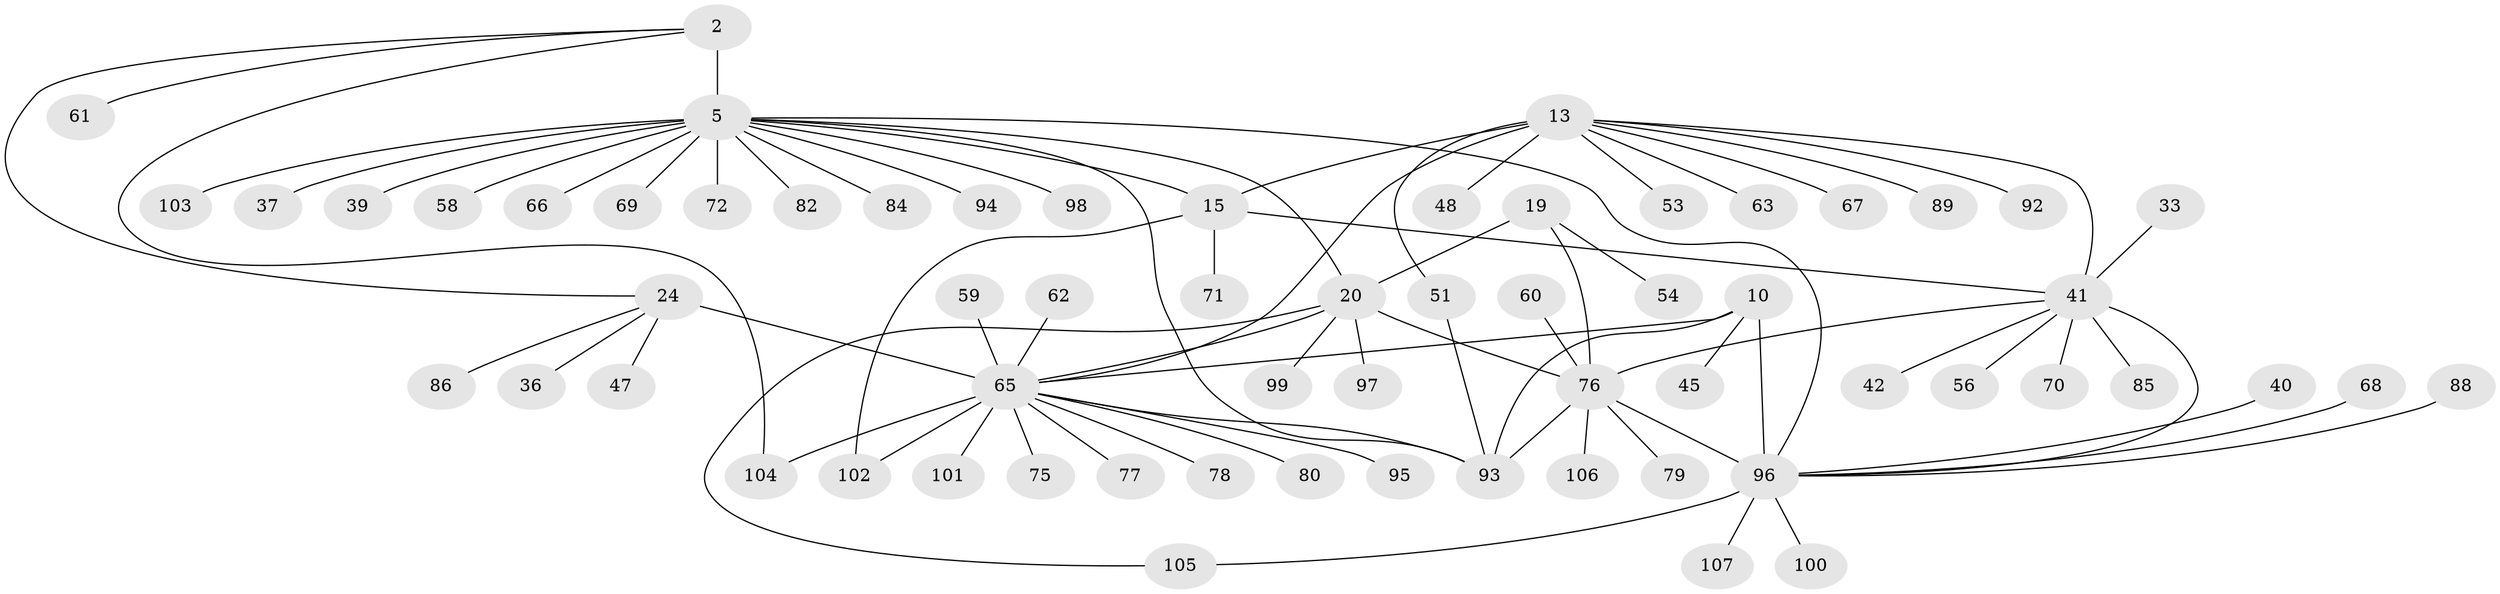 // original degree distribution, {6: 0.037383177570093455, 5: 0.056074766355140186, 9: 0.009345794392523364, 7: 0.056074766355140186, 12: 0.028037383177570093, 11: 0.018691588785046728, 8: 0.018691588785046728, 13: 0.009345794392523364, 4: 0.028037383177570093, 2: 0.14018691588785046, 3: 0.04672897196261682, 1: 0.5514018691588785}
// Generated by graph-tools (version 1.1) at 2025/58/03/04/25 21:58:30]
// undirected, 64 vertices, 78 edges
graph export_dot {
graph [start="1"]
  node [color=gray90,style=filled];
  2 [super="+1"];
  5 [super="+4"];
  10 [super="+8"];
  13 [super="+11"];
  15 [super="+12"];
  19 [super="+18"];
  20 [super="+17"];
  24 [super="+23"];
  33;
  36;
  37;
  39;
  40;
  41 [super="+14"];
  42;
  45;
  47;
  48;
  51;
  53 [super="+49"];
  54;
  56;
  58;
  59;
  60;
  61;
  62;
  63;
  65 [super="+25+31+43+55"];
  66;
  67;
  68;
  69 [super="+29+44"];
  70;
  71;
  72;
  75;
  76 [super="+64+16"];
  77 [super="+38"];
  78;
  79;
  80;
  82;
  84;
  85;
  86;
  88;
  89;
  92;
  93 [super="+57"];
  94 [super="+27"];
  95;
  96 [super="+87+90+7+52+83+9"];
  97;
  98 [super="+73"];
  99;
  100;
  101;
  102 [super="+81"];
  103;
  104;
  105 [super="+91"];
  106;
  107;
  2 -- 5 [weight=6];
  2 -- 104;
  2 -- 24;
  2 -- 61;
  5 -- 37;
  5 -- 39;
  5 -- 58;
  5 -- 66;
  5 -- 84;
  5 -- 93 [weight=2];
  5 -- 69;
  5 -- 96;
  5 -- 98;
  5 -- 103;
  5 -- 72;
  5 -- 15;
  5 -- 82;
  5 -- 20;
  5 -- 94;
  10 -- 45;
  10 -- 93;
  10 -- 96 [weight=6];
  10 -- 65;
  13 -- 15 [weight=4];
  13 -- 48;
  13 -- 92;
  13 -- 63;
  13 -- 67;
  13 -- 51;
  13 -- 89;
  13 -- 41 [weight=2];
  13 -- 53;
  13 -- 65;
  15 -- 71;
  15 -- 41 [weight=2];
  15 -- 102;
  19 -- 20 [weight=4];
  19 -- 54;
  19 -- 76 [weight=2];
  20 -- 97;
  20 -- 99;
  20 -- 76 [weight=2];
  20 -- 105;
  20 -- 65;
  24 -- 36;
  24 -- 47;
  24 -- 86;
  24 -- 65 [weight=6];
  33 -- 41;
  40 -- 96;
  41 -- 70;
  41 -- 42;
  41 -- 85;
  41 -- 56;
  41 -- 76 [weight=2];
  41 -- 96 [weight=3];
  51 -- 93;
  59 -- 65;
  60 -- 76;
  62 -- 65;
  65 -- 75;
  65 -- 77;
  65 -- 78;
  65 -- 80;
  65 -- 93;
  65 -- 95;
  65 -- 101;
  65 -- 102;
  65 -- 104;
  68 -- 96;
  76 -- 106;
  76 -- 79;
  76 -- 93 [weight=2];
  76 -- 96;
  88 -- 96;
  96 -- 100;
  96 -- 105;
  96 -- 107;
}
